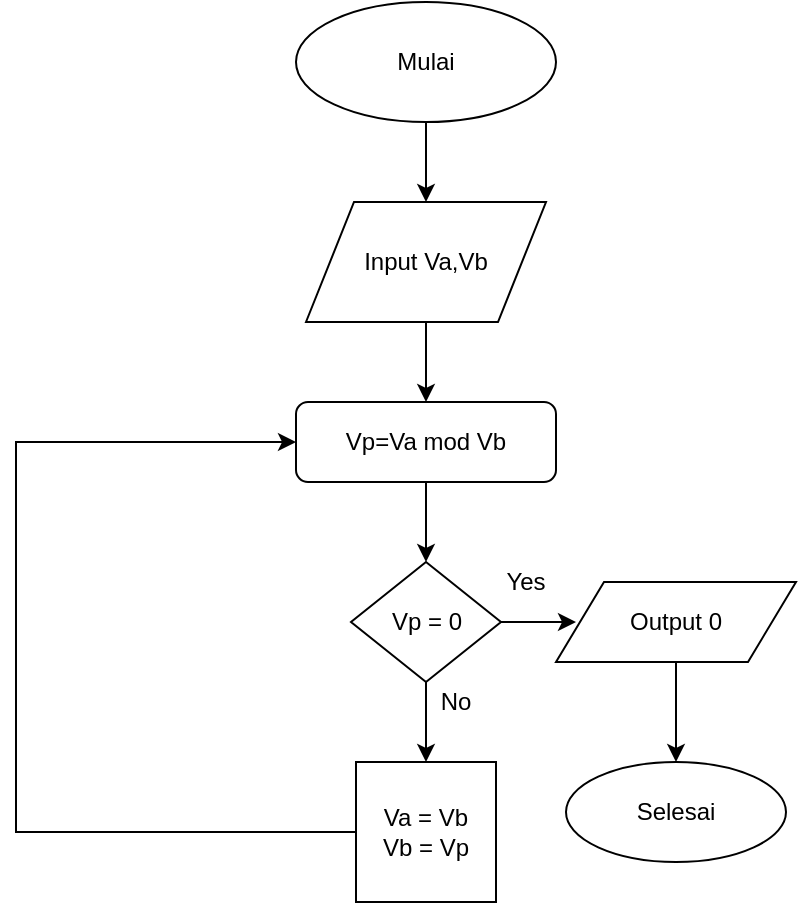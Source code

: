 <mxfile version="13.0.3" type="device"><diagram id="EKo_7gAk8NvEH4iiVbB5" name="Page-1"><mxGraphModel dx="852" dy="494" grid="1" gridSize="10" guides="1" tooltips="1" connect="1" arrows="1" fold="1" page="1" pageScale="1" pageWidth="850" pageHeight="1100" math="0" shadow="0"><root><mxCell id="0"/><mxCell id="1" parent="0"/><mxCell id="w49A43o-aDNC_w52U6zk-2" style="edgeStyle=orthogonalEdgeStyle;rounded=0;orthogonalLoop=1;jettySize=auto;html=1;" parent="1" source="w49A43o-aDNC_w52U6zk-1" edge="1"><mxGeometry relative="1" as="geometry"><mxPoint x="405" y="140" as="targetPoint"/></mxGeometry></mxCell><mxCell id="w49A43o-aDNC_w52U6zk-1" value="Mulai" style="ellipse;whiteSpace=wrap;html=1;" parent="1" vertex="1"><mxGeometry x="340" y="40" width="130" height="60" as="geometry"/></mxCell><mxCell id="QwnLuXKLXmwTDSl6Azn2-2" style="edgeStyle=orthogonalEdgeStyle;rounded=0;orthogonalLoop=1;jettySize=auto;html=1;" edge="1" parent="1" source="QwnLuXKLXmwTDSl6Azn2-1"><mxGeometry relative="1" as="geometry"><mxPoint x="405" y="240" as="targetPoint"/></mxGeometry></mxCell><mxCell id="QwnLuXKLXmwTDSl6Azn2-1" value="Input Va,Vb" style="shape=parallelogram;perimeter=parallelogramPerimeter;whiteSpace=wrap;html=1;" vertex="1" parent="1"><mxGeometry x="345" y="140" width="120" height="60" as="geometry"/></mxCell><mxCell id="QwnLuXKLXmwTDSl6Azn2-4" style="edgeStyle=orthogonalEdgeStyle;rounded=0;orthogonalLoop=1;jettySize=auto;html=1;" edge="1" parent="1" source="QwnLuXKLXmwTDSl6Azn2-3" target="QwnLuXKLXmwTDSl6Azn2-5"><mxGeometry relative="1" as="geometry"><mxPoint x="405" y="320" as="targetPoint"/></mxGeometry></mxCell><mxCell id="QwnLuXKLXmwTDSl6Azn2-3" value="Vp=Va mod Vb" style="rounded=1;whiteSpace=wrap;html=1;" vertex="1" parent="1"><mxGeometry x="340" y="240" width="130" height="40" as="geometry"/></mxCell><mxCell id="QwnLuXKLXmwTDSl6Azn2-6" style="edgeStyle=orthogonalEdgeStyle;rounded=0;orthogonalLoop=1;jettySize=auto;html=1;" edge="1" parent="1" source="QwnLuXKLXmwTDSl6Azn2-5"><mxGeometry relative="1" as="geometry"><mxPoint x="480" y="350" as="targetPoint"/></mxGeometry></mxCell><mxCell id="QwnLuXKLXmwTDSl6Azn2-11" style="edgeStyle=orthogonalEdgeStyle;rounded=0;orthogonalLoop=1;jettySize=auto;html=1;entryX=0.5;entryY=0;entryDx=0;entryDy=0;" edge="1" parent="1" source="QwnLuXKLXmwTDSl6Azn2-5" target="QwnLuXKLXmwTDSl6Azn2-10"><mxGeometry relative="1" as="geometry"/></mxCell><mxCell id="QwnLuXKLXmwTDSl6Azn2-5" value="Vp = 0" style="rhombus;whiteSpace=wrap;html=1;" vertex="1" parent="1"><mxGeometry x="367.5" y="320" width="75" height="60" as="geometry"/></mxCell><mxCell id="QwnLuXKLXmwTDSl6Azn2-8" style="edgeStyle=orthogonalEdgeStyle;rounded=0;orthogonalLoop=1;jettySize=auto;html=1;" edge="1" parent="1" source="QwnLuXKLXmwTDSl6Azn2-7" target="QwnLuXKLXmwTDSl6Azn2-9"><mxGeometry relative="1" as="geometry"><mxPoint x="530" y="410" as="targetPoint"/></mxGeometry></mxCell><mxCell id="QwnLuXKLXmwTDSl6Azn2-7" value="Output 0" style="shape=parallelogram;perimeter=parallelogramPerimeter;whiteSpace=wrap;html=1;" vertex="1" parent="1"><mxGeometry x="470" y="330" width="120" height="40" as="geometry"/></mxCell><mxCell id="QwnLuXKLXmwTDSl6Azn2-9" value="Selesai" style="ellipse;whiteSpace=wrap;html=1;" vertex="1" parent="1"><mxGeometry x="475" y="420" width="110" height="50" as="geometry"/></mxCell><mxCell id="QwnLuXKLXmwTDSl6Azn2-15" style="edgeStyle=orthogonalEdgeStyle;rounded=0;orthogonalLoop=1;jettySize=auto;html=1;entryX=0;entryY=0.5;entryDx=0;entryDy=0;" edge="1" parent="1" source="QwnLuXKLXmwTDSl6Azn2-10" target="QwnLuXKLXmwTDSl6Azn2-3"><mxGeometry relative="1" as="geometry"><mxPoint x="200" y="260" as="targetPoint"/><Array as="points"><mxPoint x="200" y="455"/><mxPoint x="200" y="260"/></Array></mxGeometry></mxCell><mxCell id="QwnLuXKLXmwTDSl6Azn2-10" value="Va = Vb&lt;br&gt;Vb = Vp" style="whiteSpace=wrap;html=1;aspect=fixed;" vertex="1" parent="1"><mxGeometry x="370" y="420" width="70" height="70" as="geometry"/></mxCell><mxCell id="QwnLuXKLXmwTDSl6Azn2-12" value="Yes" style="text;html=1;strokeColor=none;fillColor=none;align=center;verticalAlign=middle;whiteSpace=wrap;rounded=0;" vertex="1" parent="1"><mxGeometry x="435" y="320" width="40" height="20" as="geometry"/></mxCell><mxCell id="QwnLuXKLXmwTDSl6Azn2-13" value="No" style="text;html=1;strokeColor=none;fillColor=none;align=center;verticalAlign=middle;whiteSpace=wrap;rounded=0;" vertex="1" parent="1"><mxGeometry x="400" y="380" width="40" height="20" as="geometry"/></mxCell></root></mxGraphModel></diagram></mxfile>